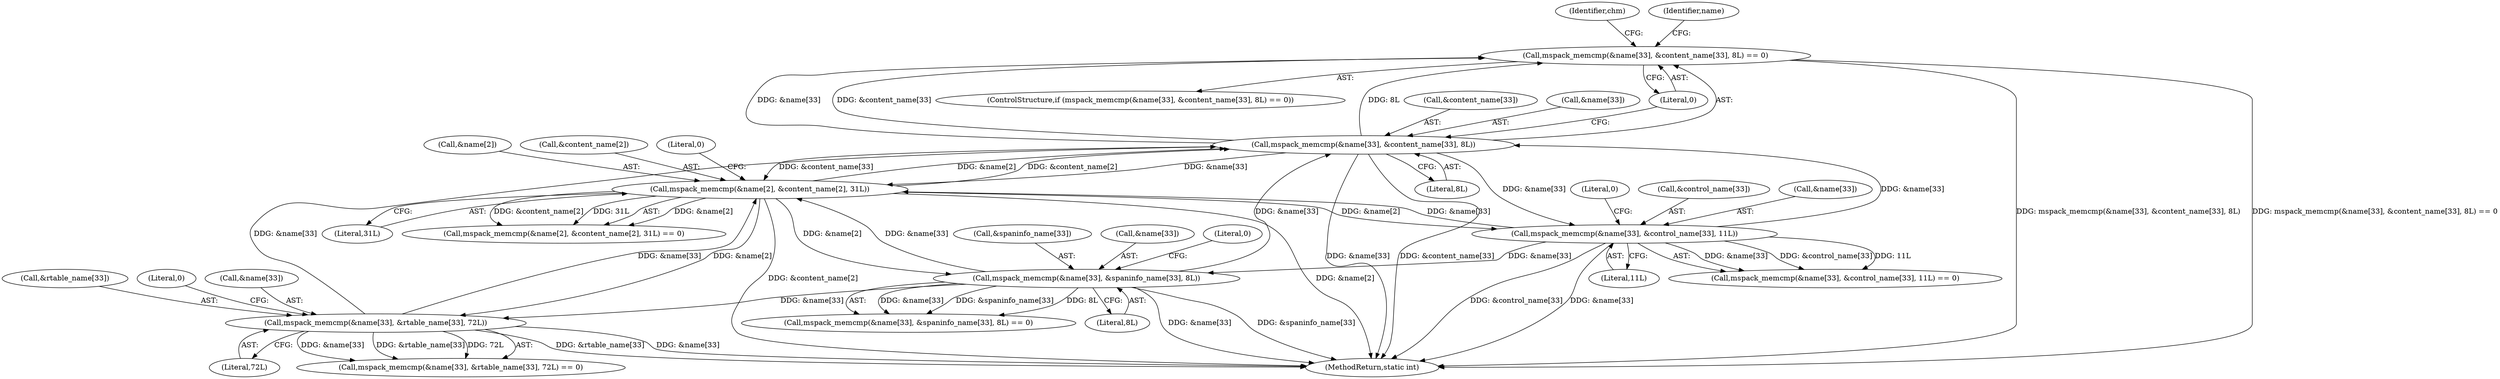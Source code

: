 digraph "0_libmspack_72e70a921f0f07fee748aec2274b30784e1d312a@API" {
"1000932" [label="(Call,mspack_memcmp(&name[33], &content_name[33], 8L) == 0)"];
"1000933" [label="(Call,mspack_memcmp(&name[33], &content_name[33], 8L))"];
"1000919" [label="(Call,mspack_memcmp(&name[2], &content_name[2], 31L))"];
"1000977" [label="(Call,mspack_memcmp(&name[33], &spaninfo_name[33], 8L))"];
"1000955" [label="(Call,mspack_memcmp(&name[33], &control_name[33], 11L))"];
"1000999" [label="(Call,mspack_memcmp(&name[33], &rtable_name[33], 72L))"];
"1000982" [label="(Call,&spaninfo_name[33])"];
"1000964" [label="(Literal,11L)"];
"1000938" [label="(Call,&content_name[33])"];
"1000928" [label="(Literal,31L)"];
"1000918" [label="(Call,mspack_memcmp(&name[2], &content_name[2], 31L) == 0)"];
"1000998" [label="(Call,mspack_memcmp(&name[33], &rtable_name[33], 72L) == 0)"];
"1000931" [label="(ControlStructure,if (mspack_memcmp(&name[33], &content_name[33], 8L) == 0))"];
"1000933" [label="(Call,mspack_memcmp(&name[33], &content_name[33], 8L))"];
"1000976" [label="(Call,mspack_memcmp(&name[33], &spaninfo_name[33], 8L) == 0)"];
"1000920" [label="(Call,&name[2])"];
"1000943" [label="(Literal,0)"];
"1000919" [label="(Call,mspack_memcmp(&name[2], &content_name[2], 31L))"];
"1000986" [label="(Literal,8L)"];
"1001009" [label="(Literal,0)"];
"1000954" [label="(Call,mspack_memcmp(&name[33], &control_name[33], 11L) == 0)"];
"1001000" [label="(Call,&name[33])"];
"1000932" [label="(Call,mspack_memcmp(&name[33], &content_name[33], 8L) == 0)"];
"1000977" [label="(Call,mspack_memcmp(&name[33], &spaninfo_name[33], 8L))"];
"1000942" [label="(Literal,8L)"];
"1000924" [label="(Call,&content_name[2])"];
"1000978" [label="(Call,&name[33])"];
"1001008" [label="(Literal,72L)"];
"1000948" [label="(Identifier,chm)"];
"1000999" [label="(Call,mspack_memcmp(&name[33], &rtable_name[33], 72L))"];
"1000929" [label="(Literal,0)"];
"1000955" [label="(Call,mspack_memcmp(&name[33], &control_name[33], 11L))"];
"1001065" [label="(MethodReturn,static int)"];
"1001004" [label="(Call,&rtable_name[33])"];
"1000965" [label="(Literal,0)"];
"1000958" [label="(Identifier,name)"];
"1000934" [label="(Call,&name[33])"];
"1000960" [label="(Call,&control_name[33])"];
"1000956" [label="(Call,&name[33])"];
"1000987" [label="(Literal,0)"];
"1000932" -> "1000931"  [label="AST: "];
"1000932" -> "1000943"  [label="CFG: "];
"1000933" -> "1000932"  [label="AST: "];
"1000943" -> "1000932"  [label="AST: "];
"1000948" -> "1000932"  [label="CFG: "];
"1000958" -> "1000932"  [label="CFG: "];
"1000932" -> "1001065"  [label="DDG: mspack_memcmp(&name[33], &content_name[33], 8L)"];
"1000932" -> "1001065"  [label="DDG: mspack_memcmp(&name[33], &content_name[33], 8L) == 0"];
"1000933" -> "1000932"  [label="DDG: &name[33]"];
"1000933" -> "1000932"  [label="DDG: &content_name[33]"];
"1000933" -> "1000932"  [label="DDG: 8L"];
"1000933" -> "1000942"  [label="CFG: "];
"1000934" -> "1000933"  [label="AST: "];
"1000938" -> "1000933"  [label="AST: "];
"1000942" -> "1000933"  [label="AST: "];
"1000943" -> "1000933"  [label="CFG: "];
"1000933" -> "1001065"  [label="DDG: &name[33]"];
"1000933" -> "1001065"  [label="DDG: &content_name[33]"];
"1000933" -> "1000919"  [label="DDG: &name[33]"];
"1000933" -> "1000919"  [label="DDG: &content_name[33]"];
"1000919" -> "1000933"  [label="DDG: &name[2]"];
"1000919" -> "1000933"  [label="DDG: &content_name[2]"];
"1000977" -> "1000933"  [label="DDG: &name[33]"];
"1000955" -> "1000933"  [label="DDG: &name[33]"];
"1000999" -> "1000933"  [label="DDG: &name[33]"];
"1000933" -> "1000955"  [label="DDG: &name[33]"];
"1000919" -> "1000918"  [label="AST: "];
"1000919" -> "1000928"  [label="CFG: "];
"1000920" -> "1000919"  [label="AST: "];
"1000924" -> "1000919"  [label="AST: "];
"1000928" -> "1000919"  [label="AST: "];
"1000929" -> "1000919"  [label="CFG: "];
"1000919" -> "1001065"  [label="DDG: &name[2]"];
"1000919" -> "1001065"  [label="DDG: &content_name[2]"];
"1000919" -> "1000918"  [label="DDG: &name[2]"];
"1000919" -> "1000918"  [label="DDG: &content_name[2]"];
"1000919" -> "1000918"  [label="DDG: 31L"];
"1000977" -> "1000919"  [label="DDG: &name[33]"];
"1000955" -> "1000919"  [label="DDG: &name[33]"];
"1000999" -> "1000919"  [label="DDG: &name[33]"];
"1000919" -> "1000955"  [label="DDG: &name[2]"];
"1000919" -> "1000977"  [label="DDG: &name[2]"];
"1000919" -> "1000999"  [label="DDG: &name[2]"];
"1000977" -> "1000976"  [label="AST: "];
"1000977" -> "1000986"  [label="CFG: "];
"1000978" -> "1000977"  [label="AST: "];
"1000982" -> "1000977"  [label="AST: "];
"1000986" -> "1000977"  [label="AST: "];
"1000987" -> "1000977"  [label="CFG: "];
"1000977" -> "1001065"  [label="DDG: &spaninfo_name[33]"];
"1000977" -> "1001065"  [label="DDG: &name[33]"];
"1000977" -> "1000976"  [label="DDG: &name[33]"];
"1000977" -> "1000976"  [label="DDG: &spaninfo_name[33]"];
"1000977" -> "1000976"  [label="DDG: 8L"];
"1000955" -> "1000977"  [label="DDG: &name[33]"];
"1000977" -> "1000999"  [label="DDG: &name[33]"];
"1000955" -> "1000954"  [label="AST: "];
"1000955" -> "1000964"  [label="CFG: "];
"1000956" -> "1000955"  [label="AST: "];
"1000960" -> "1000955"  [label="AST: "];
"1000964" -> "1000955"  [label="AST: "];
"1000965" -> "1000955"  [label="CFG: "];
"1000955" -> "1001065"  [label="DDG: &control_name[33]"];
"1000955" -> "1001065"  [label="DDG: &name[33]"];
"1000955" -> "1000954"  [label="DDG: &name[33]"];
"1000955" -> "1000954"  [label="DDG: &control_name[33]"];
"1000955" -> "1000954"  [label="DDG: 11L"];
"1000999" -> "1000998"  [label="AST: "];
"1000999" -> "1001008"  [label="CFG: "];
"1001000" -> "1000999"  [label="AST: "];
"1001004" -> "1000999"  [label="AST: "];
"1001008" -> "1000999"  [label="AST: "];
"1001009" -> "1000999"  [label="CFG: "];
"1000999" -> "1001065"  [label="DDG: &rtable_name[33]"];
"1000999" -> "1001065"  [label="DDG: &name[33]"];
"1000999" -> "1000998"  [label="DDG: &name[33]"];
"1000999" -> "1000998"  [label="DDG: &rtable_name[33]"];
"1000999" -> "1000998"  [label="DDG: 72L"];
}
